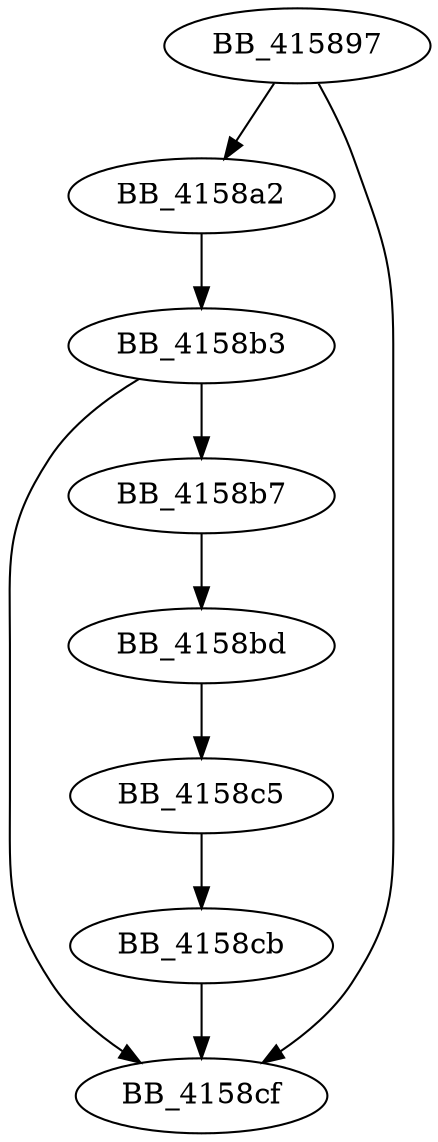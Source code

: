 DiGraph _free{
BB_415897->BB_4158a2
BB_415897->BB_4158cf
BB_4158a2->BB_4158b3
BB_4158b3->BB_4158b7
BB_4158b3->BB_4158cf
BB_4158b7->BB_4158bd
BB_4158bd->BB_4158c5
BB_4158c5->BB_4158cb
BB_4158cb->BB_4158cf
}
